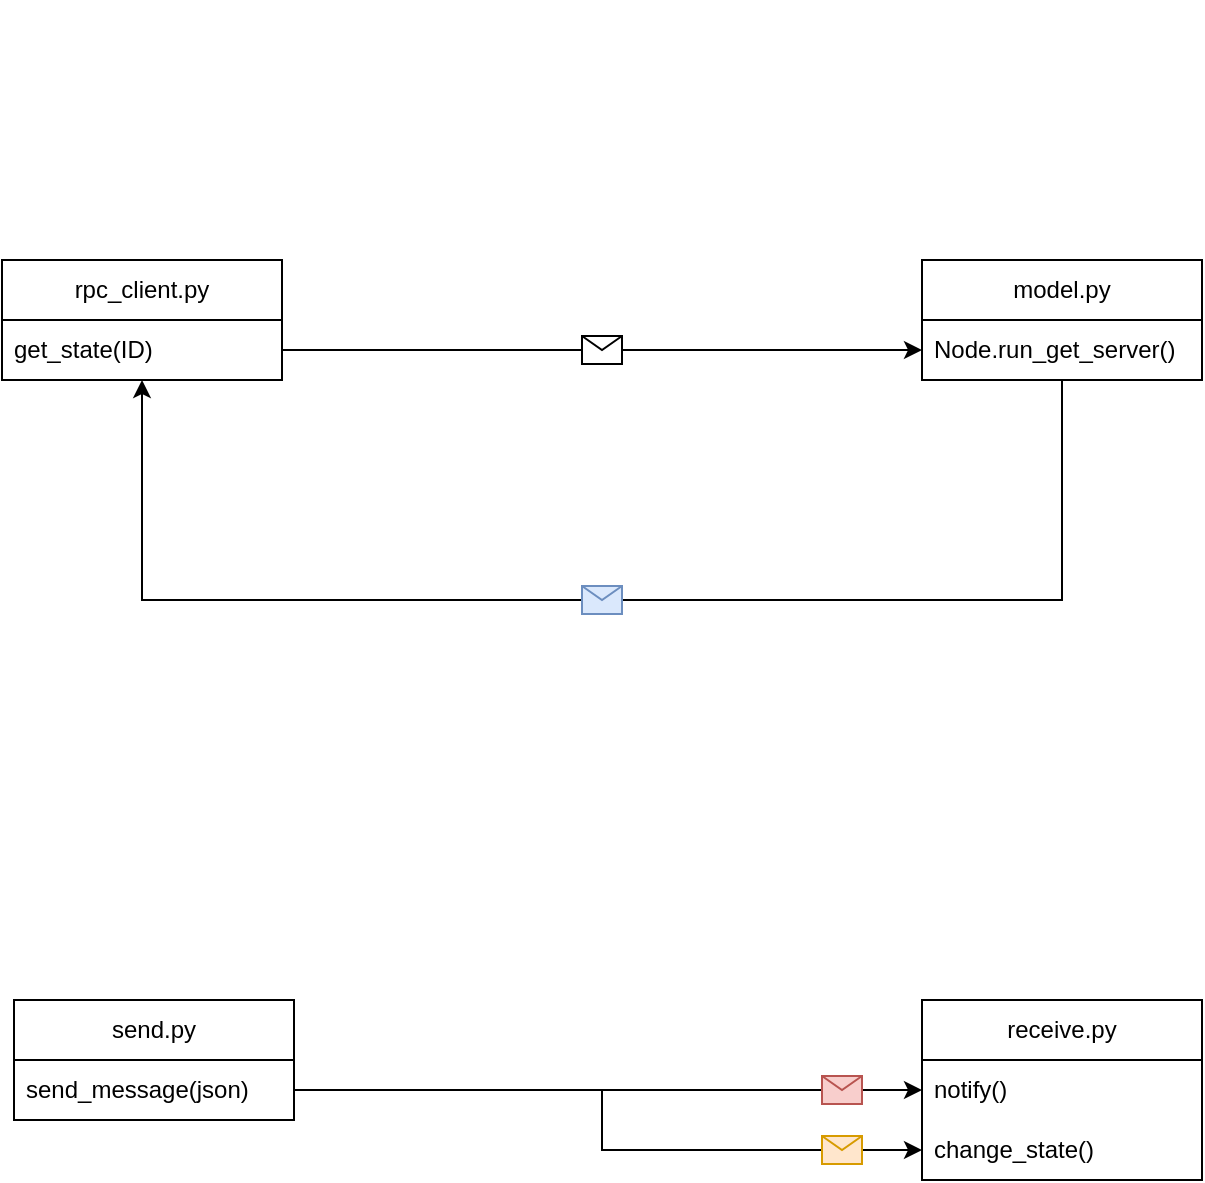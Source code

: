 <mxfile version="21.5.0" type="device">
  <diagram name="Page-1" id="ezbfZs3MfkWhHDbWRtG6">
    <mxGraphModel dx="819" dy="452" grid="1" gridSize="10" guides="1" tooltips="1" connect="1" arrows="1" fold="1" page="1" pageScale="1" pageWidth="850" pageHeight="1100" math="0" shadow="0">
      <root>
        <mxCell id="0" />
        <mxCell id="1" parent="0" />
        <mxCell id="NuRMSKUKVDMpFvLmKgPk-1" value="rpc_client.py" style="swimlane;fontStyle=0;childLayout=stackLayout;horizontal=1;startSize=30;horizontalStack=0;resizeParent=1;resizeParentMax=0;resizeLast=0;collapsible=1;marginBottom=0;whiteSpace=wrap;html=1;" vertex="1" parent="1">
          <mxGeometry x="130" y="350" width="140" height="60" as="geometry" />
        </mxCell>
        <mxCell id="NuRMSKUKVDMpFvLmKgPk-2" value="get_state(ID)" style="text;strokeColor=none;fillColor=none;align=left;verticalAlign=middle;spacingLeft=4;spacingRight=4;overflow=hidden;points=[[0,0.5],[1,0.5]];portConstraint=eastwest;rotatable=0;whiteSpace=wrap;html=1;" vertex="1" parent="NuRMSKUKVDMpFvLmKgPk-1">
          <mxGeometry y="30" width="140" height="30" as="geometry" />
        </mxCell>
        <mxCell id="NuRMSKUKVDMpFvLmKgPk-5" value="model.py" style="swimlane;fontStyle=0;childLayout=stackLayout;horizontal=1;startSize=30;horizontalStack=0;resizeParent=1;resizeParentMax=0;resizeLast=0;collapsible=1;marginBottom=0;whiteSpace=wrap;html=1;" vertex="1" parent="1">
          <mxGeometry x="590" y="350" width="140" height="60" as="geometry" />
        </mxCell>
        <mxCell id="NuRMSKUKVDMpFvLmKgPk-6" value="Node.run_get_server()" style="text;strokeColor=none;fillColor=none;align=left;verticalAlign=middle;spacingLeft=4;spacingRight=4;overflow=hidden;points=[[0,0.5],[1,0.5]];portConstraint=eastwest;rotatable=0;whiteSpace=wrap;html=1;" vertex="1" parent="NuRMSKUKVDMpFvLmKgPk-5">
          <mxGeometry y="30" width="140" height="30" as="geometry" />
        </mxCell>
        <mxCell id="NuRMSKUKVDMpFvLmKgPk-9" value="" style="endArrow=classic;html=1;rounded=0;exitX=1;exitY=0.5;exitDx=0;exitDy=0;entryX=0;entryY=0.5;entryDx=0;entryDy=0;" edge="1" parent="1" source="NuRMSKUKVDMpFvLmKgPk-2" target="NuRMSKUKVDMpFvLmKgPk-6">
          <mxGeometry relative="1" as="geometry">
            <mxPoint x="370" y="410" as="sourcePoint" />
            <mxPoint x="470" y="410" as="targetPoint" />
          </mxGeometry>
        </mxCell>
        <mxCell id="NuRMSKUKVDMpFvLmKgPk-10" value="" style="shape=message;html=1;outlineConnect=0;" vertex="1" parent="NuRMSKUKVDMpFvLmKgPk-9">
          <mxGeometry width="20" height="14" relative="1" as="geometry">
            <mxPoint x="-10" y="-7" as="offset" />
          </mxGeometry>
        </mxCell>
        <mxCell id="NuRMSKUKVDMpFvLmKgPk-11" value="" style="endArrow=classic;html=1;rounded=0;exitX=0.5;exitY=1;exitDx=0;exitDy=0;entryX=0.5;entryY=1;entryDx=0;entryDy=0;" edge="1" parent="1" source="NuRMSKUKVDMpFvLmKgPk-5" target="NuRMSKUKVDMpFvLmKgPk-1">
          <mxGeometry relative="1" as="geometry">
            <mxPoint x="370" y="410" as="sourcePoint" />
            <mxPoint x="470" y="410" as="targetPoint" />
            <Array as="points">
              <mxPoint x="660" y="520" />
              <mxPoint x="440" y="520" />
              <mxPoint x="200" y="520" />
            </Array>
          </mxGeometry>
        </mxCell>
        <mxCell id="NuRMSKUKVDMpFvLmKgPk-12" value="" style="shape=message;html=1;outlineConnect=0;fillColor=#dae8fc;strokeColor=#6c8ebf;" vertex="1" parent="NuRMSKUKVDMpFvLmKgPk-11">
          <mxGeometry width="20" height="14" relative="1" as="geometry">
            <mxPoint x="-10" y="-7" as="offset" />
          </mxGeometry>
        </mxCell>
        <mxCell id="NuRMSKUKVDMpFvLmKgPk-13" value="" style="shape=image;html=1;verticalAlign=top;verticalLabelPosition=bottom;labelBackgroundColor=#ffffff;imageAspect=0;aspect=fixed;image=https://cdn0.iconfinder.com/data/icons/google-material-design-3-0/48/ic_loop_48px-128.png" vertex="1" parent="1">
          <mxGeometry x="596" y="220" width="128" height="128" as="geometry" />
        </mxCell>
        <mxCell id="NuRMSKUKVDMpFvLmKgPk-14" value="send.py" style="swimlane;fontStyle=0;childLayout=stackLayout;horizontal=1;startSize=30;horizontalStack=0;resizeParent=1;resizeParentMax=0;resizeLast=0;collapsible=1;marginBottom=0;whiteSpace=wrap;html=1;" vertex="1" parent="1">
          <mxGeometry x="136" y="720" width="140" height="60" as="geometry" />
        </mxCell>
        <mxCell id="NuRMSKUKVDMpFvLmKgPk-15" value="send_message(json)" style="text;strokeColor=none;fillColor=none;align=left;verticalAlign=middle;spacingLeft=4;spacingRight=4;overflow=hidden;points=[[0,0.5],[1,0.5]];portConstraint=eastwest;rotatable=0;whiteSpace=wrap;html=1;" vertex="1" parent="NuRMSKUKVDMpFvLmKgPk-14">
          <mxGeometry y="30" width="140" height="30" as="geometry" />
        </mxCell>
        <mxCell id="NuRMSKUKVDMpFvLmKgPk-20" value="receive.py" style="swimlane;fontStyle=0;childLayout=stackLayout;horizontal=1;startSize=30;horizontalStack=0;resizeParent=1;resizeParentMax=0;resizeLast=0;collapsible=1;marginBottom=0;whiteSpace=wrap;html=1;" vertex="1" parent="1">
          <mxGeometry x="590" y="720" width="140" height="90" as="geometry" />
        </mxCell>
        <mxCell id="NuRMSKUKVDMpFvLmKgPk-21" value="notify()" style="text;strokeColor=none;fillColor=none;align=left;verticalAlign=middle;spacingLeft=4;spacingRight=4;overflow=hidden;points=[[0,0.5],[1,0.5]];portConstraint=eastwest;rotatable=0;whiteSpace=wrap;html=1;" vertex="1" parent="NuRMSKUKVDMpFvLmKgPk-20">
          <mxGeometry y="30" width="140" height="30" as="geometry" />
        </mxCell>
        <mxCell id="NuRMSKUKVDMpFvLmKgPk-22" value="change_state()" style="text;strokeColor=none;fillColor=none;align=left;verticalAlign=middle;spacingLeft=4;spacingRight=4;overflow=hidden;points=[[0,0.5],[1,0.5]];portConstraint=eastwest;rotatable=0;whiteSpace=wrap;html=1;" vertex="1" parent="NuRMSKUKVDMpFvLmKgPk-20">
          <mxGeometry y="60" width="140" height="30" as="geometry" />
        </mxCell>
        <mxCell id="NuRMSKUKVDMpFvLmKgPk-24" value="" style="endArrow=classic;html=1;rounded=0;exitX=1;exitY=0.5;exitDx=0;exitDy=0;entryX=0;entryY=0.5;entryDx=0;entryDy=0;" edge="1" parent="1" source="NuRMSKUKVDMpFvLmKgPk-15" target="NuRMSKUKVDMpFvLmKgPk-21">
          <mxGeometry relative="1" as="geometry">
            <mxPoint x="370" y="650" as="sourcePoint" />
            <mxPoint x="470" y="650" as="targetPoint" />
          </mxGeometry>
        </mxCell>
        <mxCell id="NuRMSKUKVDMpFvLmKgPk-25" value="" style="shape=message;html=1;outlineConnect=0;fillColor=#f8cecc;strokeColor=#b85450;" vertex="1" parent="NuRMSKUKVDMpFvLmKgPk-24">
          <mxGeometry width="20" height="14" relative="1" as="geometry">
            <mxPoint x="107" y="-7" as="offset" />
          </mxGeometry>
        </mxCell>
        <mxCell id="NuRMSKUKVDMpFvLmKgPk-26" value="" style="endArrow=classic;html=1;rounded=0;exitX=1;exitY=0.5;exitDx=0;exitDy=0;entryX=0;entryY=0.5;entryDx=0;entryDy=0;" edge="1" parent="1" source="NuRMSKUKVDMpFvLmKgPk-15" target="NuRMSKUKVDMpFvLmKgPk-22">
          <mxGeometry relative="1" as="geometry">
            <mxPoint x="280" y="775" as="sourcePoint" />
            <mxPoint x="594" y="775" as="targetPoint" />
            <Array as="points">
              <mxPoint x="430" y="765" />
              <mxPoint x="430" y="795" />
            </Array>
          </mxGeometry>
        </mxCell>
        <mxCell id="NuRMSKUKVDMpFvLmKgPk-27" value="" style="shape=message;html=1;outlineConnect=0;fillColor=#ffe6cc;strokeColor=#d79b00;" vertex="1" parent="NuRMSKUKVDMpFvLmKgPk-26">
          <mxGeometry width="20" height="14" relative="1" as="geometry">
            <mxPoint x="110" y="5" as="offset" />
          </mxGeometry>
        </mxCell>
        <mxCell id="NuRMSKUKVDMpFvLmKgPk-28" value="" style="shape=image;html=1;verticalAlign=top;verticalLabelPosition=bottom;labelBackgroundColor=#ffffff;imageAspect=0;aspect=fixed;image=https://cdn0.iconfinder.com/data/icons/google-material-design-3-0/48/ic_loop_48px-128.png" vertex="1" parent="1">
          <mxGeometry x="596" y="592" width="128" height="128" as="geometry" />
        </mxCell>
      </root>
    </mxGraphModel>
  </diagram>
</mxfile>

